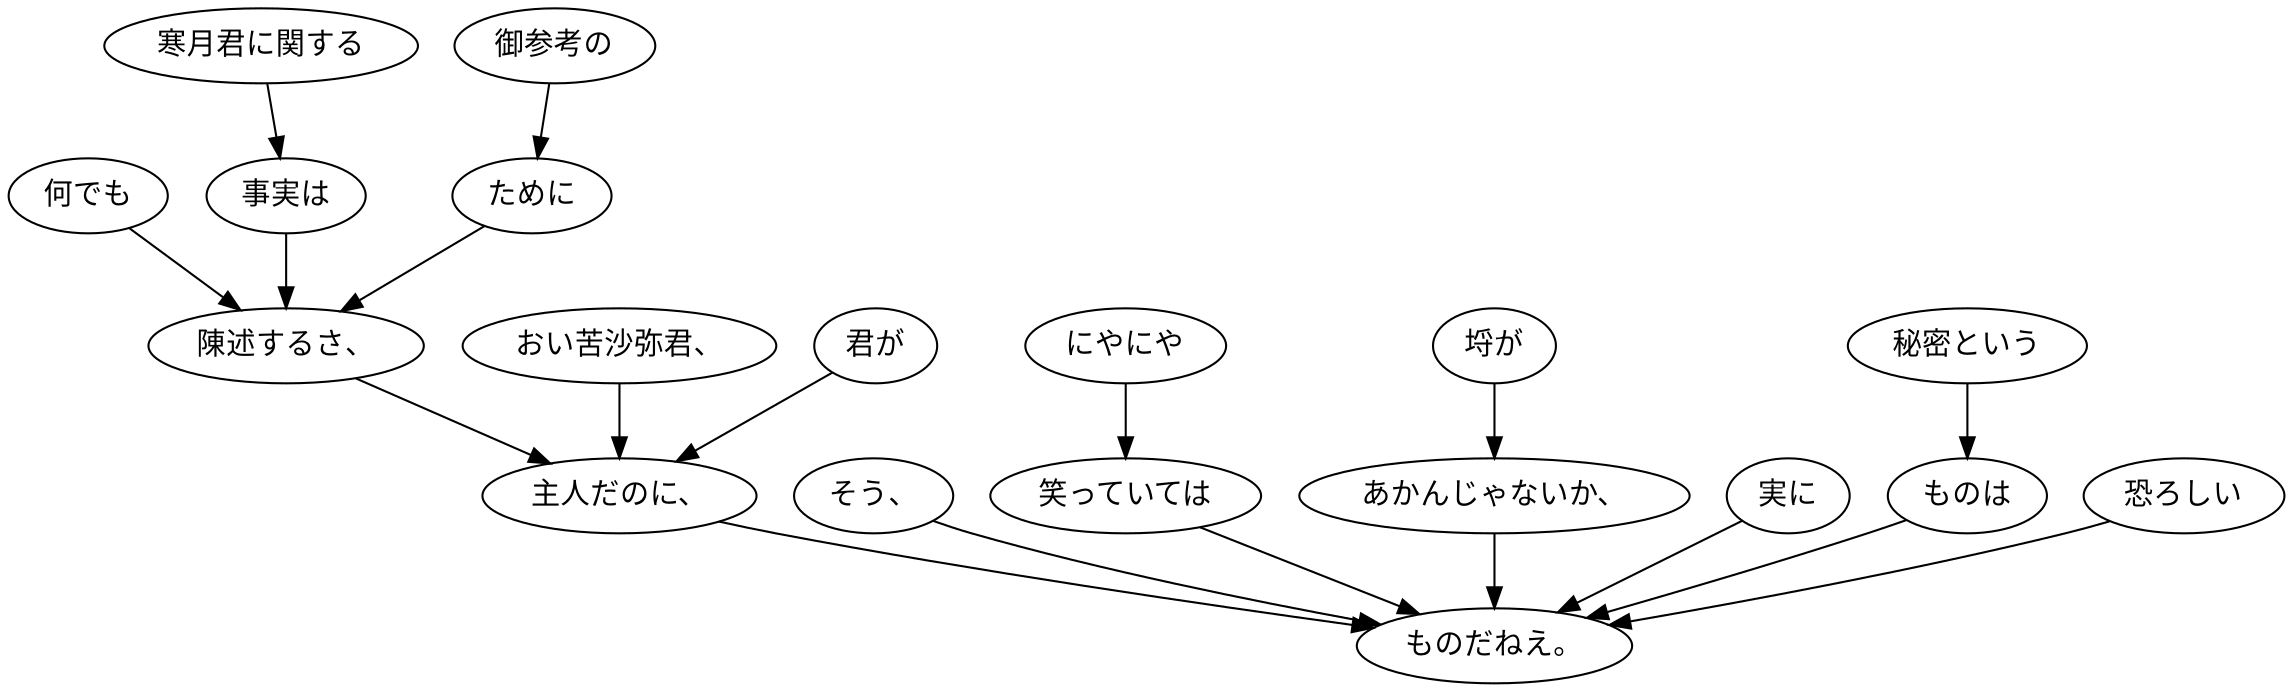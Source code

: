 digraph graph1644 {
	node0 [label="何でも"];
	node1 [label="寒月君に関する"];
	node2 [label="事実は"];
	node3 [label="御参考の"];
	node4 [label="ために"];
	node5 [label="陳述するさ、"];
	node6 [label="おい苦沙弥君、"];
	node7 [label="君が"];
	node8 [label="主人だのに、"];
	node9 [label="そう、"];
	node10 [label="にやにや"];
	node11 [label="笑っていては"];
	node12 [label="埒が"];
	node13 [label="あかんじゃないか、"];
	node14 [label="実に"];
	node15 [label="秘密という"];
	node16 [label="ものは"];
	node17 [label="恐ろしい"];
	node18 [label="ものだねえ。"];
	node0 -> node5;
	node1 -> node2;
	node2 -> node5;
	node3 -> node4;
	node4 -> node5;
	node5 -> node8;
	node6 -> node8;
	node7 -> node8;
	node8 -> node18;
	node9 -> node18;
	node10 -> node11;
	node11 -> node18;
	node12 -> node13;
	node13 -> node18;
	node14 -> node18;
	node15 -> node16;
	node16 -> node18;
	node17 -> node18;
}
